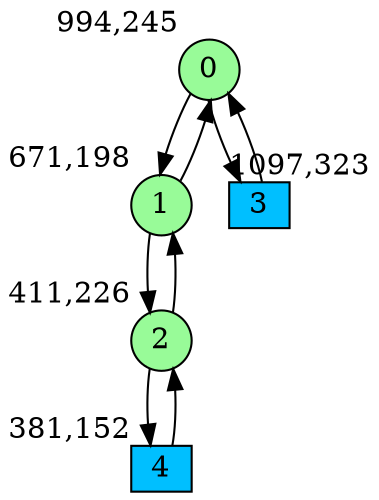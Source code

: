 digraph G {
graph [bgcolor=white]
node [shape=circle, style = filled, fillcolor=white,fixedsize=true, width=0.4, height=0.3 ]
0[xlabel="994,245", pos = "9.57813,1.21875!", fillcolor=palegreen ];
1[xlabel="671,198", pos = "4.53125,1.95313!", fillcolor=palegreen ];
2[xlabel="411,226", pos = "0.46875,1.51563!", fillcolor=palegreen ];
3[xlabel="1097,323", pos = "11.1875,0!", fillcolor=deepskyblue, shape=box ];
4[xlabel="381,152", pos = "0,2.67188!", fillcolor=deepskyblue, shape=box ];
0->1 ;
0->3 ;
1->0 ;
1->2 ;
2->1 ;
2->4 ;
3->0 ;
4->2 ;
}
